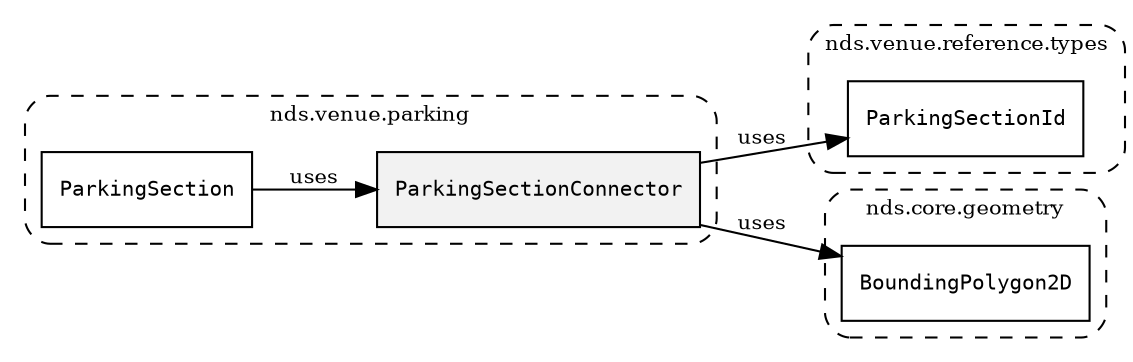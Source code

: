 /**
 * This dot file creates symbol collaboration diagram for ParkingSectionConnector.
 */
digraph ZSERIO
{
    node [shape=box, fontsize=10];
    rankdir="LR";
    fontsize=10;
    tooltip="ParkingSectionConnector collaboration diagram";

    subgraph "cluster_nds.venue.parking"
    {
        style="dashed, rounded";
        label="nds.venue.parking";
        tooltip="Package nds.venue.parking";
        href="../../../content/packages/nds.venue.parking.html#Package-nds-venue-parking";
        target="_parent";

        "ParkingSectionConnector" [style="filled", fillcolor="#0000000D", target="_parent", label=<<font face="monospace"><table align="center" border="0" cellspacing="0" cellpadding="0"><tr><td href="../../../content/packages/nds.venue.parking.html#Structure-ParkingSectionConnector" title="Structure defined in nds.venue.parking">ParkingSectionConnector</td></tr></table></font>>];
        "ParkingSection" [target="_parent", label=<<font face="monospace"><table align="center" border="0" cellspacing="0" cellpadding="0"><tr><td href="../../../content/packages/nds.venue.parking.html#Structure-ParkingSection" title="Structure defined in nds.venue.parking">ParkingSection</td></tr></table></font>>];
    }

    subgraph "cluster_nds.venue.reference.types"
    {
        style="dashed, rounded";
        label="nds.venue.reference.types";
        tooltip="Package nds.venue.reference.types";
        href="../../../content/packages/nds.venue.reference.types.html#Package-nds-venue-reference-types";
        target="_parent";

        "ParkingSectionId" [target="_parent", label=<<font face="monospace"><table align="center" border="0" cellspacing="0" cellpadding="0"><tr><td href="../../../content/packages/nds.venue.reference.types.html#Subtype-ParkingSectionId" title="Subtype defined in nds.venue.reference.types">ParkingSectionId</td></tr></table></font>>];
    }

    subgraph "cluster_nds.core.geometry"
    {
        style="dashed, rounded";
        label="nds.core.geometry";
        tooltip="Package nds.core.geometry";
        href="../../../content/packages/nds.core.geometry.html#Package-nds-core-geometry";
        target="_parent";

        "BoundingPolygon2D" [target="_parent", label=<<font face="monospace"><table align="center" border="0" cellspacing="0" cellpadding="0"><tr><td href="../../../content/packages/nds.core.geometry.html#Structure-BoundingPolygon2D" title="Structure defined in nds.core.geometry">BoundingPolygon2D</td></tr></table></font>>];
    }

    "ParkingSectionConnector" -> "ParkingSectionId" [label="uses", fontsize=10];
    "ParkingSectionConnector" -> "BoundingPolygon2D" [label="uses", fontsize=10];
    "ParkingSection" -> "ParkingSectionConnector" [label="uses", fontsize=10];
}

